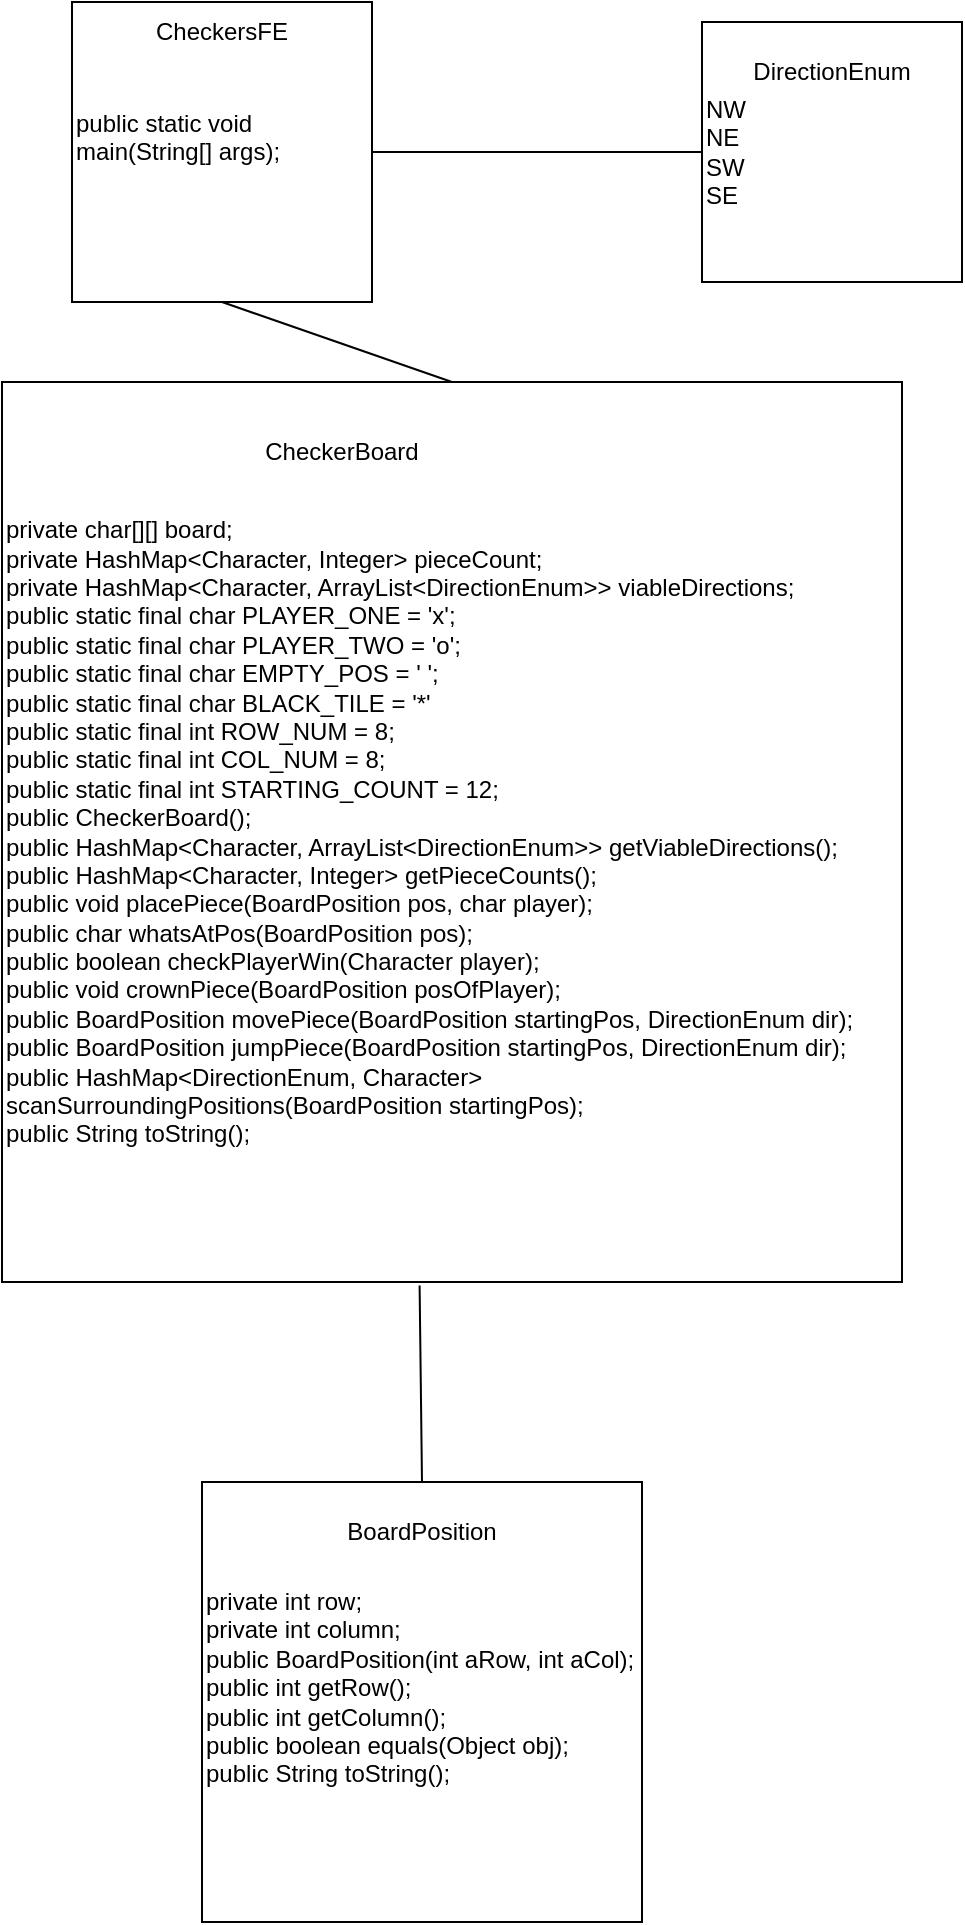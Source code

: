 <mxfile version="27.1.4">
  <diagram name="Page-1" id="I0H1au_VMu1ibVprOhDT">
    <mxGraphModel dx="1212" dy="770" grid="1" gridSize="10" guides="1" tooltips="1" connect="1" arrows="1" fold="1" page="1" pageScale="1" pageWidth="850" pageHeight="1100" math="0" shadow="0">
      <root>
        <mxCell id="0" />
        <mxCell id="1" parent="0" />
        <mxCell id="pxddxgOohQZsN6izG0DX-2" value="public static void main(String[] args);&lt;div&gt;&lt;div&gt;&lt;div&gt;&lt;br&gt;&lt;/div&gt;&lt;/div&gt;&lt;/div&gt;" style="whiteSpace=wrap;html=1;aspect=fixed;labelPosition=center;verticalLabelPosition=middle;align=left;verticalAlign=middle;" parent="1" vertex="1">
          <mxGeometry x="125" y="120" width="150" height="150" as="geometry" />
        </mxCell>
        <mxCell id="pxddxgOohQZsN6izG0DX-3" value="&lt;div&gt;&lt;br&gt;&lt;/div&gt;&lt;div&gt;&lt;br&gt;&lt;/div&gt;&lt;div&gt;&lt;br&gt;&lt;/div&gt;&lt;div&gt;&lt;br&gt;&lt;/div&gt;&lt;div&gt;&lt;br&gt;&lt;/div&gt;&lt;div&gt;&lt;br&gt;&lt;/div&gt;private char[][] board;&lt;div&gt;private HashMap&amp;lt;Character, Integer&amp;gt; pieceCount;&lt;/div&gt;&lt;div&gt;private HashMap&amp;lt;Character, ArrayList&amp;lt;DirectionEnum&amp;gt;&amp;gt; viableDirections;&lt;/div&gt;&lt;div&gt;&lt;div&gt;public static final char PLAYER_ONE = &#39;x&#39;;&lt;/div&gt;&lt;div&gt;public static final char PLAYER_TWO = &#39;o&#39;;&lt;/div&gt;&lt;div&gt;public static final char EMPTY_POS = &#39; &#39;;&lt;/div&gt;&lt;div&gt;public static final char BLACK_TILE = &#39;*&#39;&lt;/div&gt;&lt;/div&gt;&lt;div&gt;&lt;div&gt;public static final int ROW_NUM = 8;&lt;/div&gt;&lt;div&gt;public static final int COL_NUM = 8;&lt;/div&gt;&lt;div&gt;public static final int STARTING_COUNT = 12;&lt;/div&gt;&lt;/div&gt;&lt;div&gt;public CheckerBoard();&lt;/div&gt;&lt;div&gt;public HashMap&amp;lt;Character, ArrayList&amp;lt;DirectionEnum&amp;gt;&amp;gt; getViableDirections();&lt;/div&gt;&lt;div&gt;public HashMap&amp;lt;Character, Integer&amp;gt; getPieceCounts();&lt;/div&gt;&lt;div&gt;public void placePiece(BoardPosition pos, char player);&lt;/div&gt;&lt;div&gt;public char whatsAtPos(BoardPosition pos);&lt;/div&gt;&lt;div&gt;public boolean checkPlayerWin(Character player);&lt;/div&gt;&lt;div&gt;public void crownPiece(BoardPosition posOfPlayer);&lt;/div&gt;&lt;div&gt;public BoardPosition movePiece(BoardPosition startingPos, DirectionEnum dir);&lt;/div&gt;&lt;div&gt;public BoardPosition jumpPiece(BoardPosition startingPos, DirectionEnum dir);&lt;/div&gt;&lt;div&gt;public HashMap&amp;lt;DirectionEnum, Character&amp;gt; scanSurroundingPositions(BoardPosition startingPos);&lt;/div&gt;&lt;div&gt;public String toString();&lt;/div&gt;&lt;div&gt;&lt;br&gt;&lt;/div&gt;&lt;div&gt;&lt;br&gt;&lt;/div&gt;&lt;div&gt;&lt;br&gt;&lt;/div&gt;&lt;div&gt;&lt;br&gt;&lt;/div&gt;&lt;div&gt;&lt;br&gt;&lt;/div&gt;&lt;div&gt;&lt;br&gt;&lt;/div&gt;" style="whiteSpace=wrap;html=1;aspect=fixed;align=left;" parent="1" vertex="1">
          <mxGeometry x="90" y="310" width="450" height="450" as="geometry" />
        </mxCell>
        <mxCell id="pxddxgOohQZsN6izG0DX-4" value="private int row;&lt;div&gt;private int column;&lt;/div&gt;&lt;div&gt;public BoardPosition(int aRow, int aCol);&lt;/div&gt;&lt;div&gt;public int getRow();&lt;/div&gt;&lt;div&gt;public int getColumn();&lt;/div&gt;&lt;div&gt;public boolean equals(Object obj);&lt;/div&gt;&lt;div&gt;public String toString();&lt;/div&gt;&lt;div&gt;&lt;br&gt;&lt;/div&gt;" style="whiteSpace=wrap;html=1;aspect=fixed;align=left;" parent="1" vertex="1">
          <mxGeometry x="190" y="860" width="220" height="220" as="geometry" />
        </mxCell>
        <mxCell id="pxddxgOohQZsN6izG0DX-5" value="NW&lt;div&gt;NE&lt;br&gt;SW&lt;br&gt;SE&lt;/div&gt;" style="whiteSpace=wrap;html=1;aspect=fixed;align=left;" parent="1" vertex="1">
          <mxGeometry x="440" y="130" width="130" height="130" as="geometry" />
        </mxCell>
        <mxCell id="pxddxgOohQZsN6izG0DX-11" value="" style="endArrow=none;html=1;rounded=0;" parent="1" source="pxddxgOohQZsN6izG0DX-2" target="pxddxgOohQZsN6izG0DX-5" edge="1">
          <mxGeometry width="50" height="50" relative="1" as="geometry">
            <mxPoint x="310" y="200" as="sourcePoint" />
            <mxPoint x="390" y="200" as="targetPoint" />
            <Array as="points" />
          </mxGeometry>
        </mxCell>
        <mxCell id="pxddxgOohQZsN6izG0DX-14" value="CheckersFE" style="text;strokeColor=none;align=center;fillColor=none;html=1;verticalAlign=middle;whiteSpace=wrap;rounded=0;" parent="1" vertex="1">
          <mxGeometry x="170" y="120" width="60" height="30" as="geometry" />
        </mxCell>
        <mxCell id="pxddxgOohQZsN6izG0DX-16" value="CheckerBoard" style="text;strokeColor=none;align=center;fillColor=none;html=1;verticalAlign=middle;whiteSpace=wrap;rounded=0;" parent="1" vertex="1">
          <mxGeometry x="230" y="330" width="60" height="30" as="geometry" />
        </mxCell>
        <mxCell id="pxddxgOohQZsN6izG0DX-18" value="BoardPosition" style="text;strokeColor=none;align=center;fillColor=none;html=1;verticalAlign=middle;whiteSpace=wrap;rounded=0;" parent="1" vertex="1">
          <mxGeometry x="270" y="870" width="60" height="30" as="geometry" />
        </mxCell>
        <mxCell id="pxddxgOohQZsN6izG0DX-19" value="DirectionEnum" style="text;strokeColor=none;align=center;fillColor=none;html=1;verticalAlign=middle;whiteSpace=wrap;rounded=0;" parent="1" vertex="1">
          <mxGeometry x="475" y="140" width="60" height="30" as="geometry" />
        </mxCell>
        <mxCell id="NSh6I4D9OFORHRkTfOkh-2" value="" style="endArrow=none;html=1;rounded=0;exitX=0.5;exitY=0;exitDx=0;exitDy=0;entryX=0.464;entryY=1.004;entryDx=0;entryDy=0;entryPerimeter=0;" edge="1" parent="1" source="pxddxgOohQZsN6izG0DX-4" target="pxddxgOohQZsN6izG0DX-3">
          <mxGeometry width="50" height="50" relative="1" as="geometry">
            <mxPoint x="150" y="530" as="sourcePoint" />
            <mxPoint x="200" y="480" as="targetPoint" />
          </mxGeometry>
        </mxCell>
        <mxCell id="NSh6I4D9OFORHRkTfOkh-3" value="" style="endArrow=none;html=1;rounded=0;exitX=0.5;exitY=0;exitDx=0;exitDy=0;" edge="1" parent="1" source="pxddxgOohQZsN6izG0DX-3">
          <mxGeometry width="50" height="50" relative="1" as="geometry">
            <mxPoint x="150" y="320" as="sourcePoint" />
            <mxPoint x="200" y="270" as="targetPoint" />
          </mxGeometry>
        </mxCell>
      </root>
    </mxGraphModel>
  </diagram>
</mxfile>
